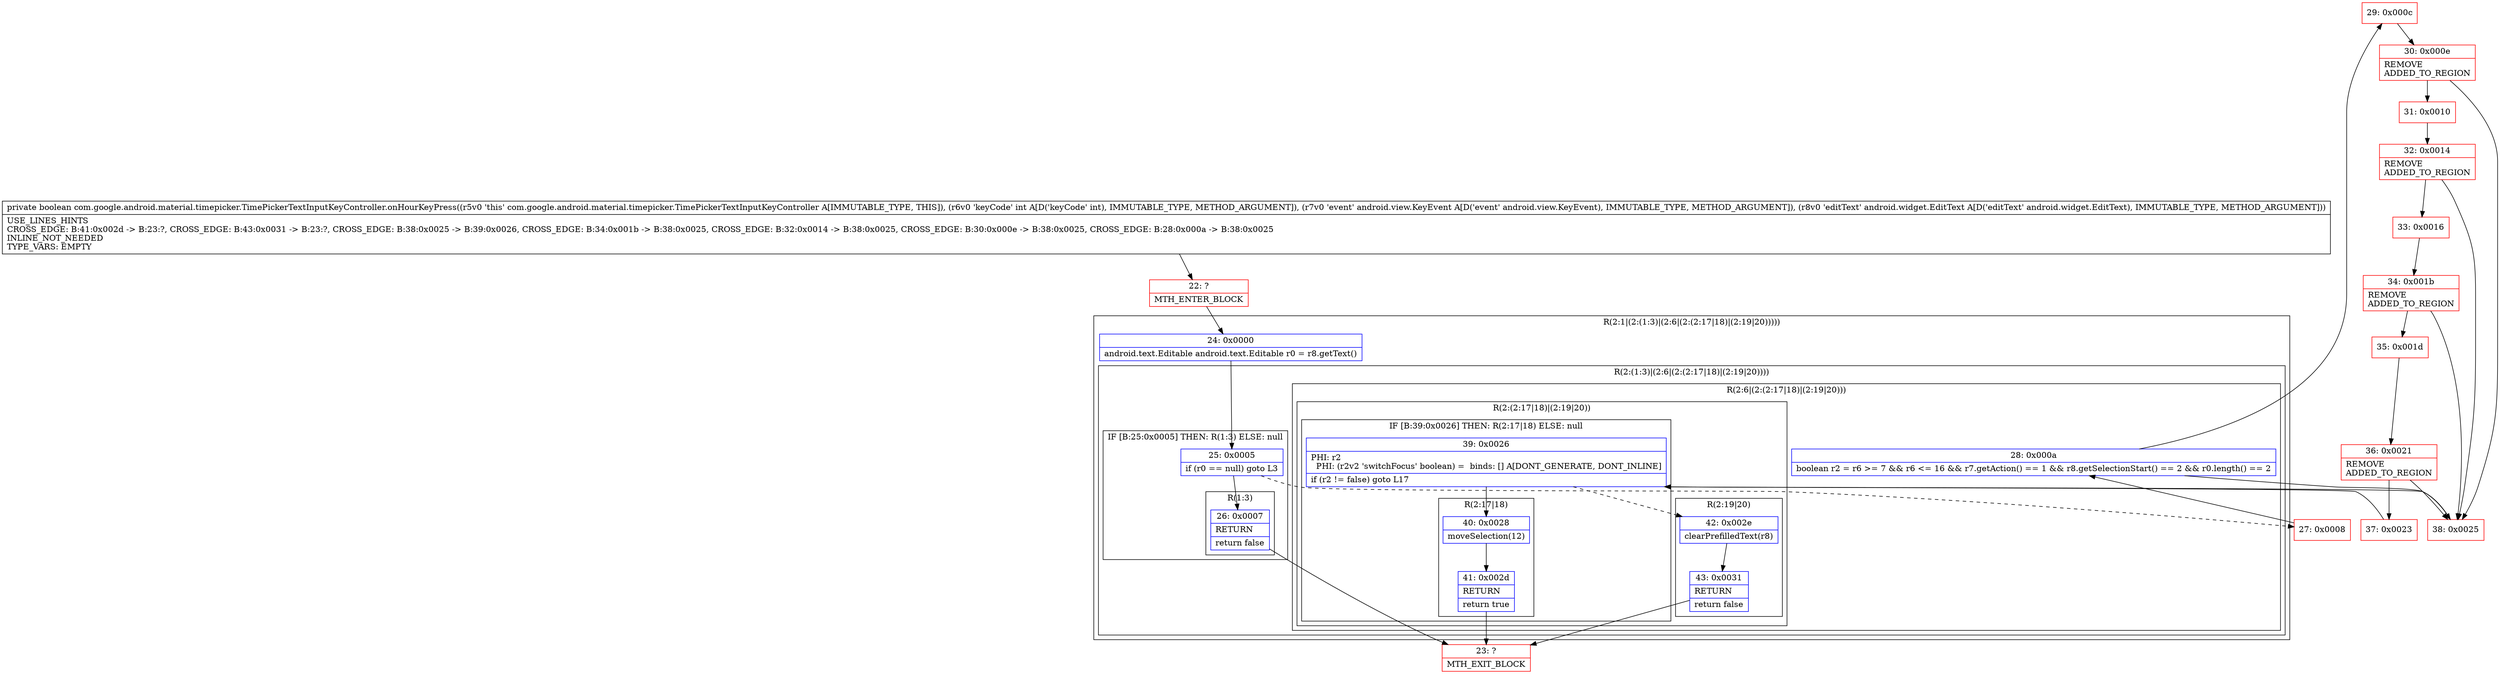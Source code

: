 digraph "CFG forcom.google.android.material.timepicker.TimePickerTextInputKeyController.onHourKeyPress(ILandroid\/view\/KeyEvent;Landroid\/widget\/EditText;)Z" {
subgraph cluster_Region_406479439 {
label = "R(2:1|(2:(1:3)|(2:6|(2:(2:17|18)|(2:19|20)))))";
node [shape=record,color=blue];
Node_24 [shape=record,label="{24\:\ 0x0000|android.text.Editable android.text.Editable r0 = r8.getText()\l}"];
subgraph cluster_Region_427557811 {
label = "R(2:(1:3)|(2:6|(2:(2:17|18)|(2:19|20))))";
node [shape=record,color=blue];
subgraph cluster_IfRegion_552207710 {
label = "IF [B:25:0x0005] THEN: R(1:3) ELSE: null";
node [shape=record,color=blue];
Node_25 [shape=record,label="{25\:\ 0x0005|if (r0 == null) goto L3\l}"];
subgraph cluster_Region_754926191 {
label = "R(1:3)";
node [shape=record,color=blue];
Node_26 [shape=record,label="{26\:\ 0x0007|RETURN\l|return false\l}"];
}
}
subgraph cluster_Region_1677938172 {
label = "R(2:6|(2:(2:17|18)|(2:19|20)))";
node [shape=record,color=blue];
Node_28 [shape=record,label="{28\:\ 0x000a|boolean r2 = r6 \>= 7 && r6 \<= 16 && r7.getAction() == 1 && r8.getSelectionStart() == 2 && r0.length() == 2\l}"];
subgraph cluster_Region_830372807 {
label = "R(2:(2:17|18)|(2:19|20))";
node [shape=record,color=blue];
subgraph cluster_IfRegion_1070058292 {
label = "IF [B:39:0x0026] THEN: R(2:17|18) ELSE: null";
node [shape=record,color=blue];
Node_39 [shape=record,label="{39\:\ 0x0026|PHI: r2 \l  PHI: (r2v2 'switchFocus' boolean) =  binds: [] A[DONT_GENERATE, DONT_INLINE]\l|if (r2 != false) goto L17\l}"];
subgraph cluster_Region_1698216651 {
label = "R(2:17|18)";
node [shape=record,color=blue];
Node_40 [shape=record,label="{40\:\ 0x0028|moveSelection(12)\l}"];
Node_41 [shape=record,label="{41\:\ 0x002d|RETURN\l|return true\l}"];
}
}
subgraph cluster_Region_480267332 {
label = "R(2:19|20)";
node [shape=record,color=blue];
Node_42 [shape=record,label="{42\:\ 0x002e|clearPrefilledText(r8)\l}"];
Node_43 [shape=record,label="{43\:\ 0x0031|RETURN\l|return false\l}"];
}
}
}
}
}
Node_22 [shape=record,color=red,label="{22\:\ ?|MTH_ENTER_BLOCK\l}"];
Node_23 [shape=record,color=red,label="{23\:\ ?|MTH_EXIT_BLOCK\l}"];
Node_27 [shape=record,color=red,label="{27\:\ 0x0008}"];
Node_29 [shape=record,color=red,label="{29\:\ 0x000c}"];
Node_30 [shape=record,color=red,label="{30\:\ 0x000e|REMOVE\lADDED_TO_REGION\l}"];
Node_31 [shape=record,color=red,label="{31\:\ 0x0010}"];
Node_32 [shape=record,color=red,label="{32\:\ 0x0014|REMOVE\lADDED_TO_REGION\l}"];
Node_33 [shape=record,color=red,label="{33\:\ 0x0016}"];
Node_34 [shape=record,color=red,label="{34\:\ 0x001b|REMOVE\lADDED_TO_REGION\l}"];
Node_35 [shape=record,color=red,label="{35\:\ 0x001d}"];
Node_36 [shape=record,color=red,label="{36\:\ 0x0021|REMOVE\lADDED_TO_REGION\l}"];
Node_37 [shape=record,color=red,label="{37\:\ 0x0023}"];
Node_38 [shape=record,color=red,label="{38\:\ 0x0025}"];
MethodNode[shape=record,label="{private boolean com.google.android.material.timepicker.TimePickerTextInputKeyController.onHourKeyPress((r5v0 'this' com.google.android.material.timepicker.TimePickerTextInputKeyController A[IMMUTABLE_TYPE, THIS]), (r6v0 'keyCode' int A[D('keyCode' int), IMMUTABLE_TYPE, METHOD_ARGUMENT]), (r7v0 'event' android.view.KeyEvent A[D('event' android.view.KeyEvent), IMMUTABLE_TYPE, METHOD_ARGUMENT]), (r8v0 'editText' android.widget.EditText A[D('editText' android.widget.EditText), IMMUTABLE_TYPE, METHOD_ARGUMENT]))  | USE_LINES_HINTS\lCROSS_EDGE: B:41:0x002d \-\> B:23:?, CROSS_EDGE: B:43:0x0031 \-\> B:23:?, CROSS_EDGE: B:38:0x0025 \-\> B:39:0x0026, CROSS_EDGE: B:34:0x001b \-\> B:38:0x0025, CROSS_EDGE: B:32:0x0014 \-\> B:38:0x0025, CROSS_EDGE: B:30:0x000e \-\> B:38:0x0025, CROSS_EDGE: B:28:0x000a \-\> B:38:0x0025\lINLINE_NOT_NEEDED\lTYPE_VARS: EMPTY\l}"];
MethodNode -> Node_22;Node_24 -> Node_25;
Node_25 -> Node_26;
Node_25 -> Node_27[style=dashed];
Node_26 -> Node_23;
Node_28 -> Node_29;
Node_28 -> Node_38;
Node_39 -> Node_40;
Node_39 -> Node_42[style=dashed];
Node_40 -> Node_41;
Node_41 -> Node_23;
Node_42 -> Node_43;
Node_43 -> Node_23;
Node_22 -> Node_24;
Node_27 -> Node_28;
Node_29 -> Node_30;
Node_30 -> Node_31;
Node_30 -> Node_38;
Node_31 -> Node_32;
Node_32 -> Node_33;
Node_32 -> Node_38;
Node_33 -> Node_34;
Node_34 -> Node_35;
Node_34 -> Node_38;
Node_35 -> Node_36;
Node_36 -> Node_37;
Node_36 -> Node_38;
Node_37 -> Node_39;
Node_38 -> Node_39;
}

